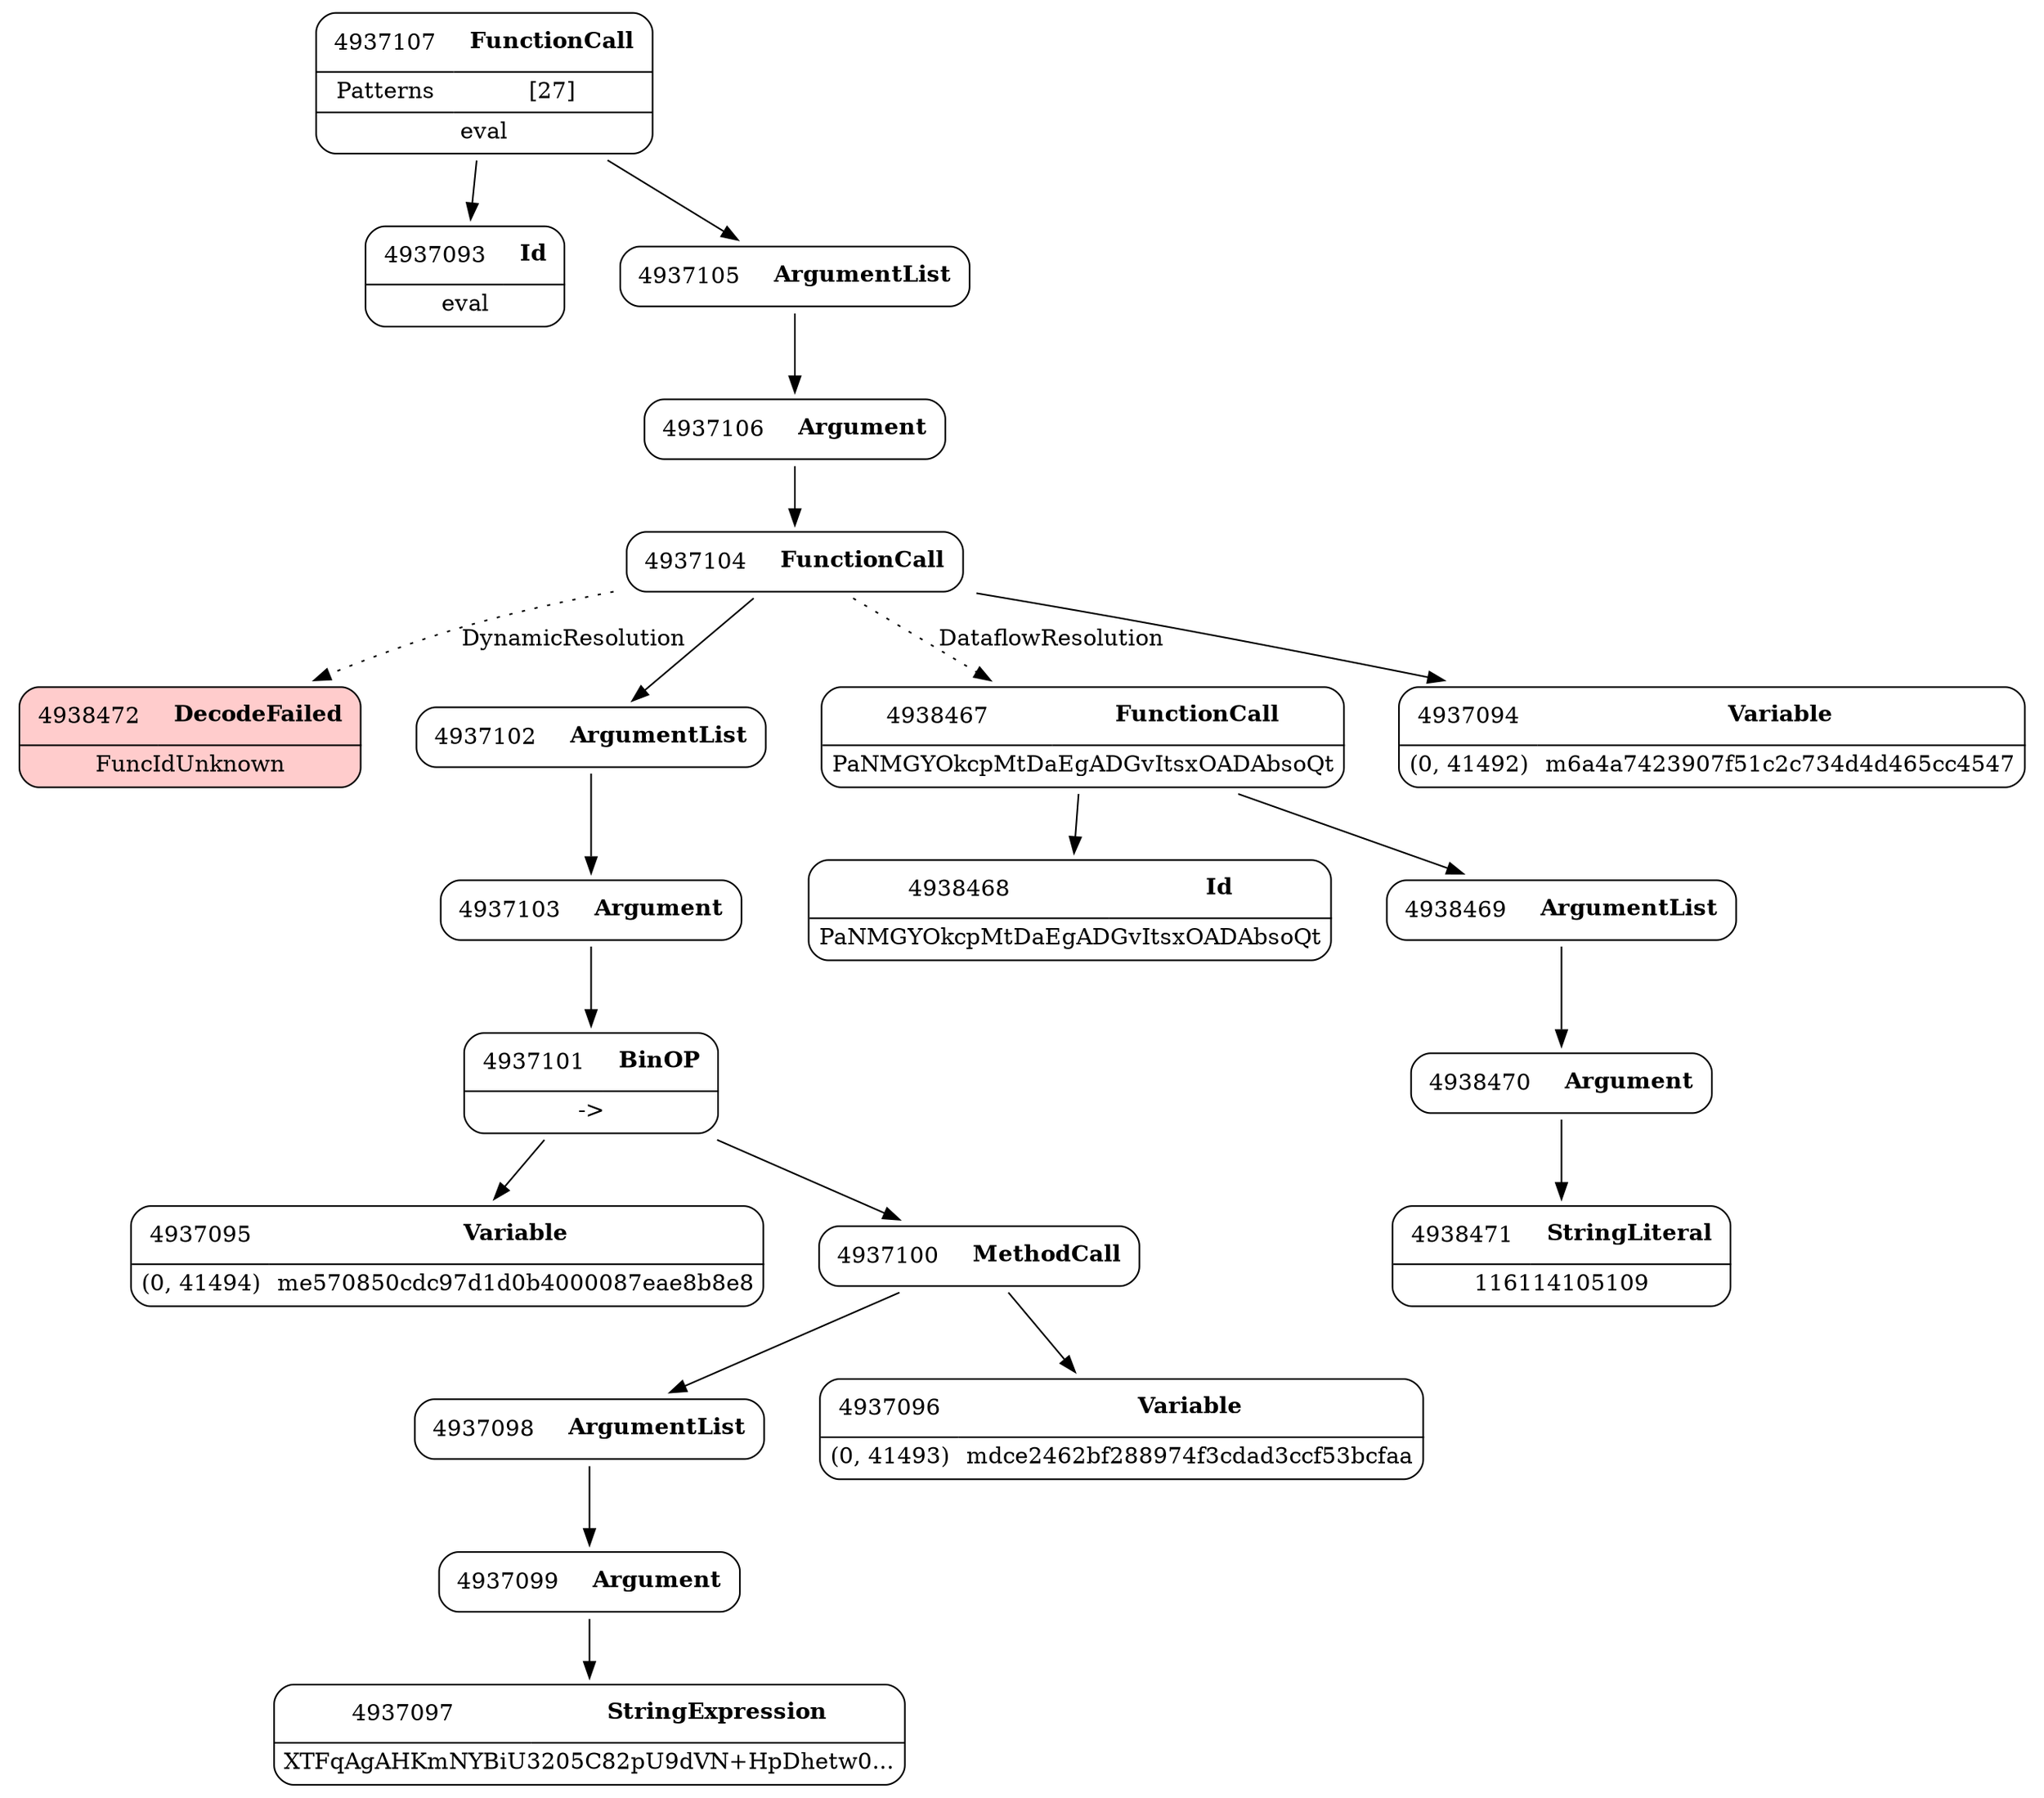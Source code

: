 digraph ast {
node [shape=none];
4937099 [label=<<TABLE border='1' cellspacing='0' cellpadding='10' style='rounded' ><TR><TD border='0'>4937099</TD><TD border='0'><B>Argument</B></TD></TR></TABLE>>];
4937099 -> 4937097 [weight=2];
4937098 [label=<<TABLE border='1' cellspacing='0' cellpadding='10' style='rounded' ><TR><TD border='0'>4937098</TD><TD border='0'><B>ArgumentList</B></TD></TR></TABLE>>];
4937098 -> 4937099 [weight=2];
4937097 [label=<<TABLE border='1' cellspacing='0' cellpadding='10' style='rounded' ><TR><TD border='0'>4937097</TD><TD border='0'><B>StringExpression</B></TD></TR><HR/><TR><TD border='0' cellpadding='5' colspan='2'>XTFqAgAHKmNYBiU3205C82pU9dVN+HpDhetw0...</TD></TR></TABLE>>];
4937096 [label=<<TABLE border='1' cellspacing='0' cellpadding='10' style='rounded' ><TR><TD border='0'>4937096</TD><TD border='0'><B>Variable</B></TD></TR><HR/><TR><TD border='0' cellpadding='5'>(0, 41493)</TD><TD border='0' cellpadding='5'>mdce2462bf288974f3cdad3ccf53bcfaa</TD></TR></TABLE>>];
4938472 [label=<<TABLE border='1' cellspacing='0' cellpadding='10' style='rounded' bgcolor='#FFCCCC' ><TR><TD border='0'>4938472</TD><TD border='0'><B>DecodeFailed</B></TD></TR><HR/><TR><TD border='0' cellpadding='5' colspan='2'>FuncIdUnknown</TD></TR></TABLE>>];
4937103 [label=<<TABLE border='1' cellspacing='0' cellpadding='10' style='rounded' ><TR><TD border='0'>4937103</TD><TD border='0'><B>Argument</B></TD></TR></TABLE>>];
4937103 -> 4937101 [weight=2];
4937102 [label=<<TABLE border='1' cellspacing='0' cellpadding='10' style='rounded' ><TR><TD border='0'>4937102</TD><TD border='0'><B>ArgumentList</B></TD></TR></TABLE>>];
4937102 -> 4937103 [weight=2];
4937101 [label=<<TABLE border='1' cellspacing='0' cellpadding='10' style='rounded' ><TR><TD border='0'>4937101</TD><TD border='0'><B>BinOP</B></TD></TR><HR/><TR><TD border='0' cellpadding='5' colspan='2'>-&gt;</TD></TR></TABLE>>];
4937101 -> 4937095 [weight=2];
4937101 -> 4937100 [weight=2];
4937100 [label=<<TABLE border='1' cellspacing='0' cellpadding='10' style='rounded' ><TR><TD border='0'>4937100</TD><TD border='0'><B>MethodCall</B></TD></TR></TABLE>>];
4937100 -> 4937096 [weight=2];
4937100 -> 4937098 [weight=2];
4938467 [label=<<TABLE border='1' cellspacing='0' cellpadding='10' style='rounded' ><TR><TD border='0'>4938467</TD><TD border='0'><B>FunctionCall</B></TD></TR><HR/><TR><TD border='0' cellpadding='5' colspan='2'>PaNMGYOkcpMtDaEgADGvItsxOADAbsoQt</TD></TR></TABLE>>];
4938467 -> 4938468 [weight=2];
4938467 -> 4938469 [weight=2];
4937095 [label=<<TABLE border='1' cellspacing='0' cellpadding='10' style='rounded' ><TR><TD border='0'>4937095</TD><TD border='0'><B>Variable</B></TD></TR><HR/><TR><TD border='0' cellpadding='5'>(0, 41494)</TD><TD border='0' cellpadding='5'>me570850cdc97d1d0b4000087eae8b8e8</TD></TR></TABLE>>];
4938471 [label=<<TABLE border='1' cellspacing='0' cellpadding='10' style='rounded' ><TR><TD border='0'>4938471</TD><TD border='0'><B>StringLiteral</B></TD></TR><HR/><TR><TD border='0' cellpadding='5' colspan='2'>116114105109</TD></TR></TABLE>>];
4937094 [label=<<TABLE border='1' cellspacing='0' cellpadding='10' style='rounded' ><TR><TD border='0'>4937094</TD><TD border='0'><B>Variable</B></TD></TR><HR/><TR><TD border='0' cellpadding='5'>(0, 41492)</TD><TD border='0' cellpadding='5'>m6a4a7423907f51c2c734d4d465cc4547</TD></TR></TABLE>>];
4938470 [label=<<TABLE border='1' cellspacing='0' cellpadding='10' style='rounded' ><TR><TD border='0'>4938470</TD><TD border='0'><B>Argument</B></TD></TR></TABLE>>];
4938470 -> 4938471 [weight=2];
4937093 [label=<<TABLE border='1' cellspacing='0' cellpadding='10' style='rounded' ><TR><TD border='0'>4937093</TD><TD border='0'><B>Id</B></TD></TR><HR/><TR><TD border='0' cellpadding='5' colspan='2'>eval</TD></TR></TABLE>>];
4938469 [label=<<TABLE border='1' cellspacing='0' cellpadding='10' style='rounded' ><TR><TD border='0'>4938469</TD><TD border='0'><B>ArgumentList</B></TD></TR></TABLE>>];
4938469 -> 4938470 [weight=2];
4938468 [label=<<TABLE border='1' cellspacing='0' cellpadding='10' style='rounded' ><TR><TD border='0'>4938468</TD><TD border='0'><B>Id</B></TD></TR><HR/><TR><TD border='0' cellpadding='5' colspan='2'>PaNMGYOkcpMtDaEgADGvItsxOADAbsoQt</TD></TR></TABLE>>];
4937107 [label=<<TABLE border='1' cellspacing='0' cellpadding='10' style='rounded' ><TR><TD border='0'>4937107</TD><TD border='0'><B>FunctionCall</B></TD></TR><HR/><TR><TD border='0' cellpadding='5'>Patterns</TD><TD border='0' cellpadding='5'>[27]</TD></TR><HR/><TR><TD border='0' cellpadding='5' colspan='2'>eval</TD></TR></TABLE>>];
4937107 -> 4937093 [weight=2];
4937107 -> 4937105 [weight=2];
4937106 [label=<<TABLE border='1' cellspacing='0' cellpadding='10' style='rounded' ><TR><TD border='0'>4937106</TD><TD border='0'><B>Argument</B></TD></TR></TABLE>>];
4937106 -> 4937104 [weight=2];
4937105 [label=<<TABLE border='1' cellspacing='0' cellpadding='10' style='rounded' ><TR><TD border='0'>4937105</TD><TD border='0'><B>ArgumentList</B></TD></TR></TABLE>>];
4937105 -> 4937106 [weight=2];
4937104 [label=<<TABLE border='1' cellspacing='0' cellpadding='10' style='rounded' ><TR><TD border='0'>4937104</TD><TD border='0'><B>FunctionCall</B></TD></TR></TABLE>>];
4937104 -> 4937094 [weight=2];
4937104 -> 4937102 [weight=2];
4937104 -> 4938472 [style=dotted,label=DynamicResolution];
4937104 -> 4938467 [style=dotted,label=DataflowResolution];
}
